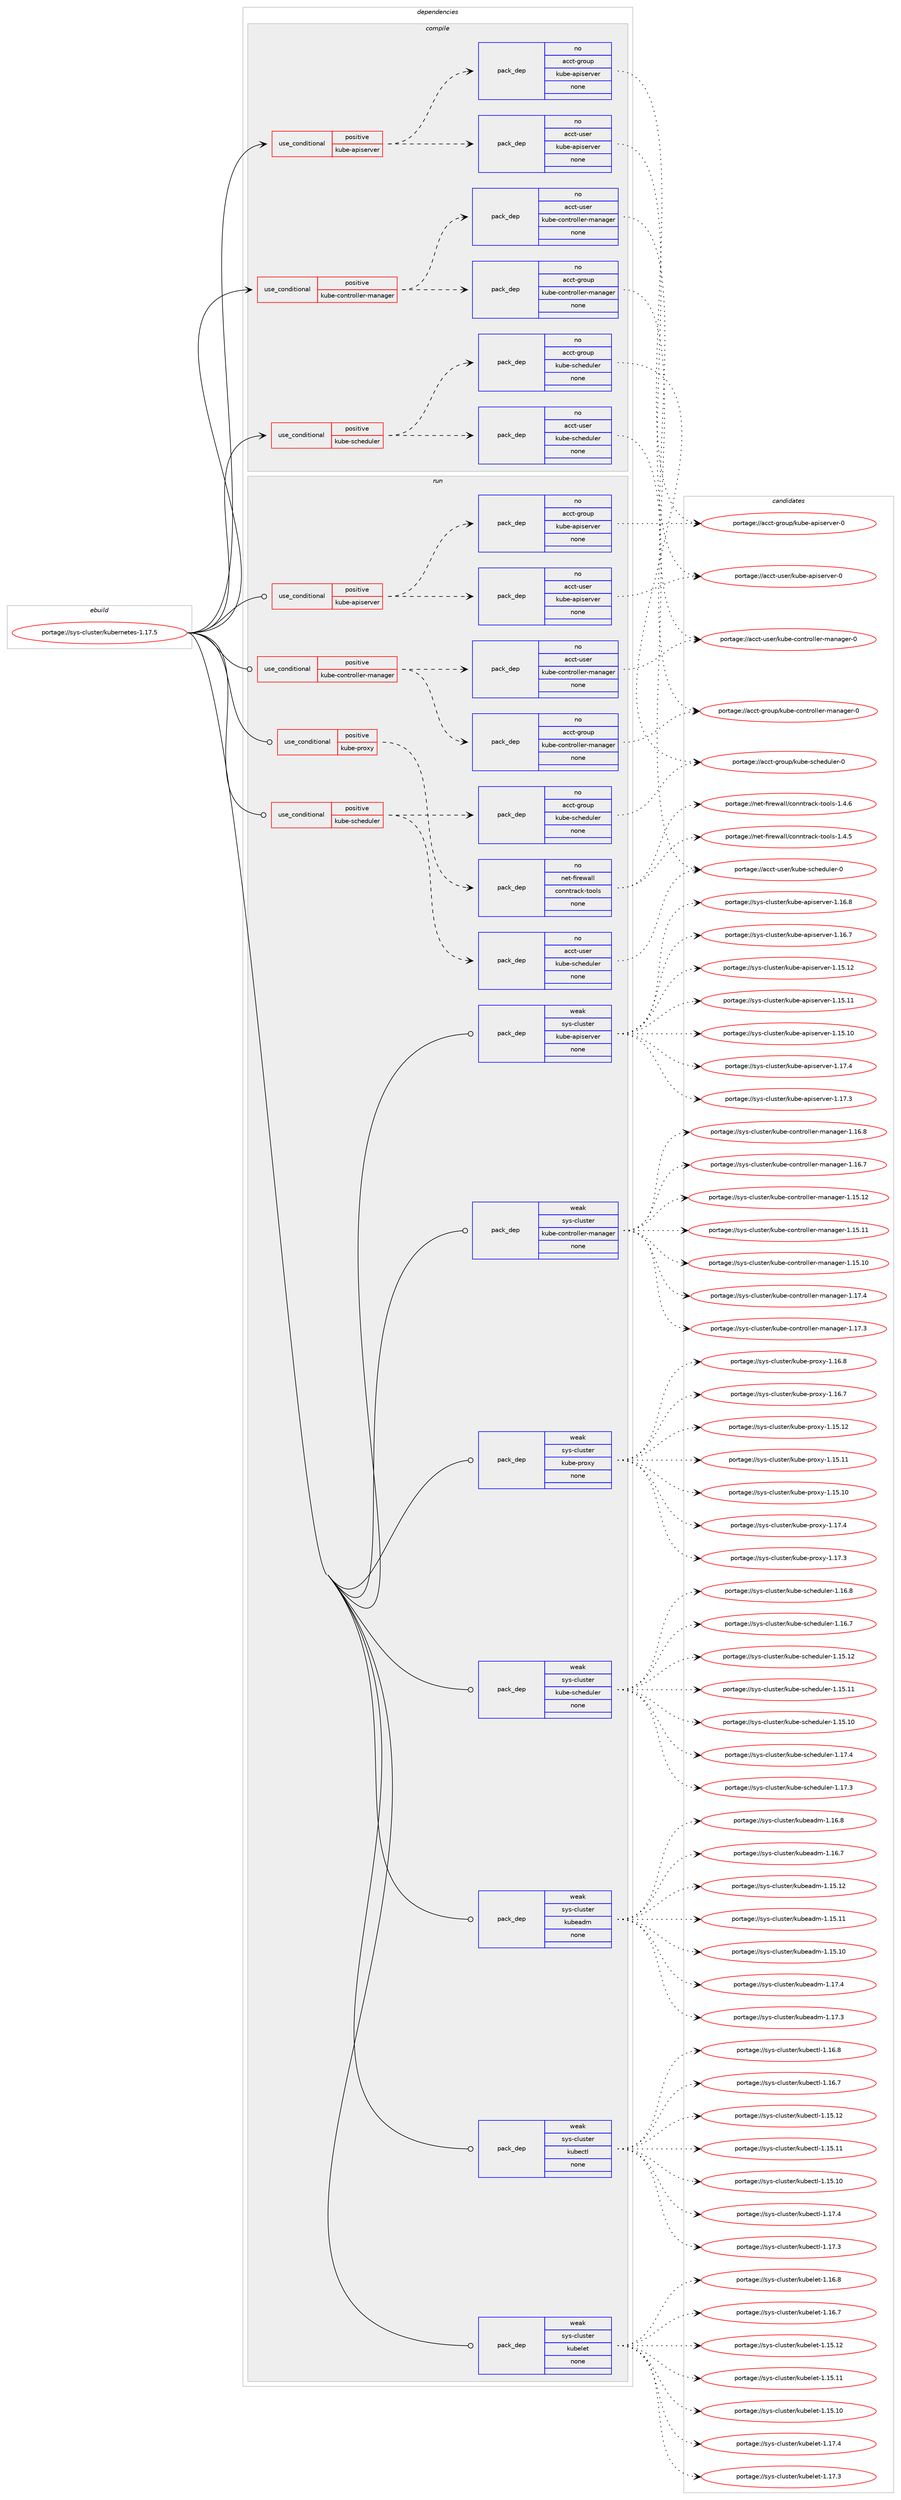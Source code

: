 digraph prolog {

# *************
# Graph options
# *************

newrank=true;
concentrate=true;
compound=true;
graph [rankdir=LR,fontname=Helvetica,fontsize=10,ranksep=1.5];#, ranksep=2.5, nodesep=0.2];
edge  [arrowhead=vee];
node  [fontname=Helvetica,fontsize=10];

# **********
# The ebuild
# **********

subgraph cluster_leftcol {
color=gray;
rank=same;
label=<<i>ebuild</i>>;
id [label="portage://sys-cluster/kubernetes-1.17.5", color=red, width=4, href="../sys-cluster/kubernetes-1.17.5.svg"];
}

# ****************
# The dependencies
# ****************

subgraph cluster_midcol {
color=gray;
label=<<i>dependencies</i>>;
subgraph cluster_compile {
fillcolor="#eeeeee";
style=filled;
label=<<i>compile</i>>;
subgraph cond865 {
dependency4890 [label=<<TABLE BORDER="0" CELLBORDER="1" CELLSPACING="0" CELLPADDING="4"><TR><TD ROWSPAN="3" CELLPADDING="10">use_conditional</TD></TR><TR><TD>positive</TD></TR><TR><TD>kube-apiserver</TD></TR></TABLE>>, shape=none, color=red];
subgraph pack3928 {
dependency4891 [label=<<TABLE BORDER="0" CELLBORDER="1" CELLSPACING="0" CELLPADDING="4" WIDTH="220"><TR><TD ROWSPAN="6" CELLPADDING="30">pack_dep</TD></TR><TR><TD WIDTH="110">no</TD></TR><TR><TD>acct-group</TD></TR><TR><TD>kube-apiserver</TD></TR><TR><TD>none</TD></TR><TR><TD></TD></TR></TABLE>>, shape=none, color=blue];
}
dependency4890:e -> dependency4891:w [weight=20,style="dashed",arrowhead="vee"];
subgraph pack3929 {
dependency4892 [label=<<TABLE BORDER="0" CELLBORDER="1" CELLSPACING="0" CELLPADDING="4" WIDTH="220"><TR><TD ROWSPAN="6" CELLPADDING="30">pack_dep</TD></TR><TR><TD WIDTH="110">no</TD></TR><TR><TD>acct-user</TD></TR><TR><TD>kube-apiserver</TD></TR><TR><TD>none</TD></TR><TR><TD></TD></TR></TABLE>>, shape=none, color=blue];
}
dependency4890:e -> dependency4892:w [weight=20,style="dashed",arrowhead="vee"];
}
id:e -> dependency4890:w [weight=20,style="solid",arrowhead="vee"];
subgraph cond866 {
dependency4893 [label=<<TABLE BORDER="0" CELLBORDER="1" CELLSPACING="0" CELLPADDING="4"><TR><TD ROWSPAN="3" CELLPADDING="10">use_conditional</TD></TR><TR><TD>positive</TD></TR><TR><TD>kube-controller-manager</TD></TR></TABLE>>, shape=none, color=red];
subgraph pack3930 {
dependency4894 [label=<<TABLE BORDER="0" CELLBORDER="1" CELLSPACING="0" CELLPADDING="4" WIDTH="220"><TR><TD ROWSPAN="6" CELLPADDING="30">pack_dep</TD></TR><TR><TD WIDTH="110">no</TD></TR><TR><TD>acct-group</TD></TR><TR><TD>kube-controller-manager</TD></TR><TR><TD>none</TD></TR><TR><TD></TD></TR></TABLE>>, shape=none, color=blue];
}
dependency4893:e -> dependency4894:w [weight=20,style="dashed",arrowhead="vee"];
subgraph pack3931 {
dependency4895 [label=<<TABLE BORDER="0" CELLBORDER="1" CELLSPACING="0" CELLPADDING="4" WIDTH="220"><TR><TD ROWSPAN="6" CELLPADDING="30">pack_dep</TD></TR><TR><TD WIDTH="110">no</TD></TR><TR><TD>acct-user</TD></TR><TR><TD>kube-controller-manager</TD></TR><TR><TD>none</TD></TR><TR><TD></TD></TR></TABLE>>, shape=none, color=blue];
}
dependency4893:e -> dependency4895:w [weight=20,style="dashed",arrowhead="vee"];
}
id:e -> dependency4893:w [weight=20,style="solid",arrowhead="vee"];
subgraph cond867 {
dependency4896 [label=<<TABLE BORDER="0" CELLBORDER="1" CELLSPACING="0" CELLPADDING="4"><TR><TD ROWSPAN="3" CELLPADDING="10">use_conditional</TD></TR><TR><TD>positive</TD></TR><TR><TD>kube-scheduler</TD></TR></TABLE>>, shape=none, color=red];
subgraph pack3932 {
dependency4897 [label=<<TABLE BORDER="0" CELLBORDER="1" CELLSPACING="0" CELLPADDING="4" WIDTH="220"><TR><TD ROWSPAN="6" CELLPADDING="30">pack_dep</TD></TR><TR><TD WIDTH="110">no</TD></TR><TR><TD>acct-group</TD></TR><TR><TD>kube-scheduler</TD></TR><TR><TD>none</TD></TR><TR><TD></TD></TR></TABLE>>, shape=none, color=blue];
}
dependency4896:e -> dependency4897:w [weight=20,style="dashed",arrowhead="vee"];
subgraph pack3933 {
dependency4898 [label=<<TABLE BORDER="0" CELLBORDER="1" CELLSPACING="0" CELLPADDING="4" WIDTH="220"><TR><TD ROWSPAN="6" CELLPADDING="30">pack_dep</TD></TR><TR><TD WIDTH="110">no</TD></TR><TR><TD>acct-user</TD></TR><TR><TD>kube-scheduler</TD></TR><TR><TD>none</TD></TR><TR><TD></TD></TR></TABLE>>, shape=none, color=blue];
}
dependency4896:e -> dependency4898:w [weight=20,style="dashed",arrowhead="vee"];
}
id:e -> dependency4896:w [weight=20,style="solid",arrowhead="vee"];
}
subgraph cluster_compileandrun {
fillcolor="#eeeeee";
style=filled;
label=<<i>compile and run</i>>;
}
subgraph cluster_run {
fillcolor="#eeeeee";
style=filled;
label=<<i>run</i>>;
subgraph cond868 {
dependency4899 [label=<<TABLE BORDER="0" CELLBORDER="1" CELLSPACING="0" CELLPADDING="4"><TR><TD ROWSPAN="3" CELLPADDING="10">use_conditional</TD></TR><TR><TD>positive</TD></TR><TR><TD>kube-apiserver</TD></TR></TABLE>>, shape=none, color=red];
subgraph pack3934 {
dependency4900 [label=<<TABLE BORDER="0" CELLBORDER="1" CELLSPACING="0" CELLPADDING="4" WIDTH="220"><TR><TD ROWSPAN="6" CELLPADDING="30">pack_dep</TD></TR><TR><TD WIDTH="110">no</TD></TR><TR><TD>acct-group</TD></TR><TR><TD>kube-apiserver</TD></TR><TR><TD>none</TD></TR><TR><TD></TD></TR></TABLE>>, shape=none, color=blue];
}
dependency4899:e -> dependency4900:w [weight=20,style="dashed",arrowhead="vee"];
subgraph pack3935 {
dependency4901 [label=<<TABLE BORDER="0" CELLBORDER="1" CELLSPACING="0" CELLPADDING="4" WIDTH="220"><TR><TD ROWSPAN="6" CELLPADDING="30">pack_dep</TD></TR><TR><TD WIDTH="110">no</TD></TR><TR><TD>acct-user</TD></TR><TR><TD>kube-apiserver</TD></TR><TR><TD>none</TD></TR><TR><TD></TD></TR></TABLE>>, shape=none, color=blue];
}
dependency4899:e -> dependency4901:w [weight=20,style="dashed",arrowhead="vee"];
}
id:e -> dependency4899:w [weight=20,style="solid",arrowhead="odot"];
subgraph cond869 {
dependency4902 [label=<<TABLE BORDER="0" CELLBORDER="1" CELLSPACING="0" CELLPADDING="4"><TR><TD ROWSPAN="3" CELLPADDING="10">use_conditional</TD></TR><TR><TD>positive</TD></TR><TR><TD>kube-controller-manager</TD></TR></TABLE>>, shape=none, color=red];
subgraph pack3936 {
dependency4903 [label=<<TABLE BORDER="0" CELLBORDER="1" CELLSPACING="0" CELLPADDING="4" WIDTH="220"><TR><TD ROWSPAN="6" CELLPADDING="30">pack_dep</TD></TR><TR><TD WIDTH="110">no</TD></TR><TR><TD>acct-group</TD></TR><TR><TD>kube-controller-manager</TD></TR><TR><TD>none</TD></TR><TR><TD></TD></TR></TABLE>>, shape=none, color=blue];
}
dependency4902:e -> dependency4903:w [weight=20,style="dashed",arrowhead="vee"];
subgraph pack3937 {
dependency4904 [label=<<TABLE BORDER="0" CELLBORDER="1" CELLSPACING="0" CELLPADDING="4" WIDTH="220"><TR><TD ROWSPAN="6" CELLPADDING="30">pack_dep</TD></TR><TR><TD WIDTH="110">no</TD></TR><TR><TD>acct-user</TD></TR><TR><TD>kube-controller-manager</TD></TR><TR><TD>none</TD></TR><TR><TD></TD></TR></TABLE>>, shape=none, color=blue];
}
dependency4902:e -> dependency4904:w [weight=20,style="dashed",arrowhead="vee"];
}
id:e -> dependency4902:w [weight=20,style="solid",arrowhead="odot"];
subgraph cond870 {
dependency4905 [label=<<TABLE BORDER="0" CELLBORDER="1" CELLSPACING="0" CELLPADDING="4"><TR><TD ROWSPAN="3" CELLPADDING="10">use_conditional</TD></TR><TR><TD>positive</TD></TR><TR><TD>kube-proxy</TD></TR></TABLE>>, shape=none, color=red];
subgraph pack3938 {
dependency4906 [label=<<TABLE BORDER="0" CELLBORDER="1" CELLSPACING="0" CELLPADDING="4" WIDTH="220"><TR><TD ROWSPAN="6" CELLPADDING="30">pack_dep</TD></TR><TR><TD WIDTH="110">no</TD></TR><TR><TD>net-firewall</TD></TR><TR><TD>conntrack-tools</TD></TR><TR><TD>none</TD></TR><TR><TD></TD></TR></TABLE>>, shape=none, color=blue];
}
dependency4905:e -> dependency4906:w [weight=20,style="dashed",arrowhead="vee"];
}
id:e -> dependency4905:w [weight=20,style="solid",arrowhead="odot"];
subgraph cond871 {
dependency4907 [label=<<TABLE BORDER="0" CELLBORDER="1" CELLSPACING="0" CELLPADDING="4"><TR><TD ROWSPAN="3" CELLPADDING="10">use_conditional</TD></TR><TR><TD>positive</TD></TR><TR><TD>kube-scheduler</TD></TR></TABLE>>, shape=none, color=red];
subgraph pack3939 {
dependency4908 [label=<<TABLE BORDER="0" CELLBORDER="1" CELLSPACING="0" CELLPADDING="4" WIDTH="220"><TR><TD ROWSPAN="6" CELLPADDING="30">pack_dep</TD></TR><TR><TD WIDTH="110">no</TD></TR><TR><TD>acct-group</TD></TR><TR><TD>kube-scheduler</TD></TR><TR><TD>none</TD></TR><TR><TD></TD></TR></TABLE>>, shape=none, color=blue];
}
dependency4907:e -> dependency4908:w [weight=20,style="dashed",arrowhead="vee"];
subgraph pack3940 {
dependency4909 [label=<<TABLE BORDER="0" CELLBORDER="1" CELLSPACING="0" CELLPADDING="4" WIDTH="220"><TR><TD ROWSPAN="6" CELLPADDING="30">pack_dep</TD></TR><TR><TD WIDTH="110">no</TD></TR><TR><TD>acct-user</TD></TR><TR><TD>kube-scheduler</TD></TR><TR><TD>none</TD></TR><TR><TD></TD></TR></TABLE>>, shape=none, color=blue];
}
dependency4907:e -> dependency4909:w [weight=20,style="dashed",arrowhead="vee"];
}
id:e -> dependency4907:w [weight=20,style="solid",arrowhead="odot"];
subgraph pack3941 {
dependency4910 [label=<<TABLE BORDER="0" CELLBORDER="1" CELLSPACING="0" CELLPADDING="4" WIDTH="220"><TR><TD ROWSPAN="6" CELLPADDING="30">pack_dep</TD></TR><TR><TD WIDTH="110">weak</TD></TR><TR><TD>sys-cluster</TD></TR><TR><TD>kube-apiserver</TD></TR><TR><TD>none</TD></TR><TR><TD></TD></TR></TABLE>>, shape=none, color=blue];
}
id:e -> dependency4910:w [weight=20,style="solid",arrowhead="odot"];
subgraph pack3942 {
dependency4911 [label=<<TABLE BORDER="0" CELLBORDER="1" CELLSPACING="0" CELLPADDING="4" WIDTH="220"><TR><TD ROWSPAN="6" CELLPADDING="30">pack_dep</TD></TR><TR><TD WIDTH="110">weak</TD></TR><TR><TD>sys-cluster</TD></TR><TR><TD>kube-controller-manager</TD></TR><TR><TD>none</TD></TR><TR><TD></TD></TR></TABLE>>, shape=none, color=blue];
}
id:e -> dependency4911:w [weight=20,style="solid",arrowhead="odot"];
subgraph pack3943 {
dependency4912 [label=<<TABLE BORDER="0" CELLBORDER="1" CELLSPACING="0" CELLPADDING="4" WIDTH="220"><TR><TD ROWSPAN="6" CELLPADDING="30">pack_dep</TD></TR><TR><TD WIDTH="110">weak</TD></TR><TR><TD>sys-cluster</TD></TR><TR><TD>kube-proxy</TD></TR><TR><TD>none</TD></TR><TR><TD></TD></TR></TABLE>>, shape=none, color=blue];
}
id:e -> dependency4912:w [weight=20,style="solid",arrowhead="odot"];
subgraph pack3944 {
dependency4913 [label=<<TABLE BORDER="0" CELLBORDER="1" CELLSPACING="0" CELLPADDING="4" WIDTH="220"><TR><TD ROWSPAN="6" CELLPADDING="30">pack_dep</TD></TR><TR><TD WIDTH="110">weak</TD></TR><TR><TD>sys-cluster</TD></TR><TR><TD>kube-scheduler</TD></TR><TR><TD>none</TD></TR><TR><TD></TD></TR></TABLE>>, shape=none, color=blue];
}
id:e -> dependency4913:w [weight=20,style="solid",arrowhead="odot"];
subgraph pack3945 {
dependency4914 [label=<<TABLE BORDER="0" CELLBORDER="1" CELLSPACING="0" CELLPADDING="4" WIDTH="220"><TR><TD ROWSPAN="6" CELLPADDING="30">pack_dep</TD></TR><TR><TD WIDTH="110">weak</TD></TR><TR><TD>sys-cluster</TD></TR><TR><TD>kubeadm</TD></TR><TR><TD>none</TD></TR><TR><TD></TD></TR></TABLE>>, shape=none, color=blue];
}
id:e -> dependency4914:w [weight=20,style="solid",arrowhead="odot"];
subgraph pack3946 {
dependency4915 [label=<<TABLE BORDER="0" CELLBORDER="1" CELLSPACING="0" CELLPADDING="4" WIDTH="220"><TR><TD ROWSPAN="6" CELLPADDING="30">pack_dep</TD></TR><TR><TD WIDTH="110">weak</TD></TR><TR><TD>sys-cluster</TD></TR><TR><TD>kubectl</TD></TR><TR><TD>none</TD></TR><TR><TD></TD></TR></TABLE>>, shape=none, color=blue];
}
id:e -> dependency4915:w [weight=20,style="solid",arrowhead="odot"];
subgraph pack3947 {
dependency4916 [label=<<TABLE BORDER="0" CELLBORDER="1" CELLSPACING="0" CELLPADDING="4" WIDTH="220"><TR><TD ROWSPAN="6" CELLPADDING="30">pack_dep</TD></TR><TR><TD WIDTH="110">weak</TD></TR><TR><TD>sys-cluster</TD></TR><TR><TD>kubelet</TD></TR><TR><TD>none</TD></TR><TR><TD></TD></TR></TABLE>>, shape=none, color=blue];
}
id:e -> dependency4916:w [weight=20,style="solid",arrowhead="odot"];
}
}

# **************
# The candidates
# **************

subgraph cluster_choices {
rank=same;
color=gray;
label=<<i>candidates</i>>;

subgraph choice3928 {
color=black;
nodesep=1;
choice97999911645103114111117112471071179810145971121051151011141181011144548 [label="portage://acct-group/kube-apiserver-0", color=red, width=4,href="../acct-group/kube-apiserver-0.svg"];
dependency4891:e -> choice97999911645103114111117112471071179810145971121051151011141181011144548:w [style=dotted,weight="100"];
}
subgraph choice3929 {
color=black;
nodesep=1;
choice97999911645117115101114471071179810145971121051151011141181011144548 [label="portage://acct-user/kube-apiserver-0", color=red, width=4,href="../acct-user/kube-apiserver-0.svg"];
dependency4892:e -> choice97999911645117115101114471071179810145971121051151011141181011144548:w [style=dotted,weight="100"];
}
subgraph choice3930 {
color=black;
nodesep=1;
choice97999911645103114111117112471071179810145991111101161141111081081011144510997110971031011144548 [label="portage://acct-group/kube-controller-manager-0", color=red, width=4,href="../acct-group/kube-controller-manager-0.svg"];
dependency4894:e -> choice97999911645103114111117112471071179810145991111101161141111081081011144510997110971031011144548:w [style=dotted,weight="100"];
}
subgraph choice3931 {
color=black;
nodesep=1;
choice97999911645117115101114471071179810145991111101161141111081081011144510997110971031011144548 [label="portage://acct-user/kube-controller-manager-0", color=red, width=4,href="../acct-user/kube-controller-manager-0.svg"];
dependency4895:e -> choice97999911645117115101114471071179810145991111101161141111081081011144510997110971031011144548:w [style=dotted,weight="100"];
}
subgraph choice3932 {
color=black;
nodesep=1;
choice97999911645103114111117112471071179810145115991041011001171081011144548 [label="portage://acct-group/kube-scheduler-0", color=red, width=4,href="../acct-group/kube-scheduler-0.svg"];
dependency4897:e -> choice97999911645103114111117112471071179810145115991041011001171081011144548:w [style=dotted,weight="100"];
}
subgraph choice3933 {
color=black;
nodesep=1;
choice97999911645117115101114471071179810145115991041011001171081011144548 [label="portage://acct-user/kube-scheduler-0", color=red, width=4,href="../acct-user/kube-scheduler-0.svg"];
dependency4898:e -> choice97999911645117115101114471071179810145115991041011001171081011144548:w [style=dotted,weight="100"];
}
subgraph choice3934 {
color=black;
nodesep=1;
choice97999911645103114111117112471071179810145971121051151011141181011144548 [label="portage://acct-group/kube-apiserver-0", color=red, width=4,href="../acct-group/kube-apiserver-0.svg"];
dependency4900:e -> choice97999911645103114111117112471071179810145971121051151011141181011144548:w [style=dotted,weight="100"];
}
subgraph choice3935 {
color=black;
nodesep=1;
choice97999911645117115101114471071179810145971121051151011141181011144548 [label="portage://acct-user/kube-apiserver-0", color=red, width=4,href="../acct-user/kube-apiserver-0.svg"];
dependency4901:e -> choice97999911645117115101114471071179810145971121051151011141181011144548:w [style=dotted,weight="100"];
}
subgraph choice3936 {
color=black;
nodesep=1;
choice97999911645103114111117112471071179810145991111101161141111081081011144510997110971031011144548 [label="portage://acct-group/kube-controller-manager-0", color=red, width=4,href="../acct-group/kube-controller-manager-0.svg"];
dependency4903:e -> choice97999911645103114111117112471071179810145991111101161141111081081011144510997110971031011144548:w [style=dotted,weight="100"];
}
subgraph choice3937 {
color=black;
nodesep=1;
choice97999911645117115101114471071179810145991111101161141111081081011144510997110971031011144548 [label="portage://acct-user/kube-controller-manager-0", color=red, width=4,href="../acct-user/kube-controller-manager-0.svg"];
dependency4904:e -> choice97999911645117115101114471071179810145991111101161141111081081011144510997110971031011144548:w [style=dotted,weight="100"];
}
subgraph choice3938 {
color=black;
nodesep=1;
choice11010111645102105114101119971081084799111110110116114979910745116111111108115454946524654 [label="portage://net-firewall/conntrack-tools-1.4.6", color=red, width=4,href="../net-firewall/conntrack-tools-1.4.6.svg"];
choice11010111645102105114101119971081084799111110110116114979910745116111111108115454946524653 [label="portage://net-firewall/conntrack-tools-1.4.5", color=red, width=4,href="../net-firewall/conntrack-tools-1.4.5.svg"];
dependency4906:e -> choice11010111645102105114101119971081084799111110110116114979910745116111111108115454946524654:w [style=dotted,weight="100"];
dependency4906:e -> choice11010111645102105114101119971081084799111110110116114979910745116111111108115454946524653:w [style=dotted,weight="100"];
}
subgraph choice3939 {
color=black;
nodesep=1;
choice97999911645103114111117112471071179810145115991041011001171081011144548 [label="portage://acct-group/kube-scheduler-0", color=red, width=4,href="../acct-group/kube-scheduler-0.svg"];
dependency4908:e -> choice97999911645103114111117112471071179810145115991041011001171081011144548:w [style=dotted,weight="100"];
}
subgraph choice3940 {
color=black;
nodesep=1;
choice97999911645117115101114471071179810145115991041011001171081011144548 [label="portage://acct-user/kube-scheduler-0", color=red, width=4,href="../acct-user/kube-scheduler-0.svg"];
dependency4909:e -> choice97999911645117115101114471071179810145115991041011001171081011144548:w [style=dotted,weight="100"];
}
subgraph choice3941 {
color=black;
nodesep=1;
choice11512111545991081171151161011144710711798101459711210511510111411810111445494649554652 [label="portage://sys-cluster/kube-apiserver-1.17.4", color=red, width=4,href="../sys-cluster/kube-apiserver-1.17.4.svg"];
choice11512111545991081171151161011144710711798101459711210511510111411810111445494649554651 [label="portage://sys-cluster/kube-apiserver-1.17.3", color=red, width=4,href="../sys-cluster/kube-apiserver-1.17.3.svg"];
choice11512111545991081171151161011144710711798101459711210511510111411810111445494649544656 [label="portage://sys-cluster/kube-apiserver-1.16.8", color=red, width=4,href="../sys-cluster/kube-apiserver-1.16.8.svg"];
choice11512111545991081171151161011144710711798101459711210511510111411810111445494649544655 [label="portage://sys-cluster/kube-apiserver-1.16.7", color=red, width=4,href="../sys-cluster/kube-apiserver-1.16.7.svg"];
choice1151211154599108117115116101114471071179810145971121051151011141181011144549464953464950 [label="portage://sys-cluster/kube-apiserver-1.15.12", color=red, width=4,href="../sys-cluster/kube-apiserver-1.15.12.svg"];
choice1151211154599108117115116101114471071179810145971121051151011141181011144549464953464949 [label="portage://sys-cluster/kube-apiserver-1.15.11", color=red, width=4,href="../sys-cluster/kube-apiserver-1.15.11.svg"];
choice1151211154599108117115116101114471071179810145971121051151011141181011144549464953464948 [label="portage://sys-cluster/kube-apiserver-1.15.10", color=red, width=4,href="../sys-cluster/kube-apiserver-1.15.10.svg"];
dependency4910:e -> choice11512111545991081171151161011144710711798101459711210511510111411810111445494649554652:w [style=dotted,weight="100"];
dependency4910:e -> choice11512111545991081171151161011144710711798101459711210511510111411810111445494649554651:w [style=dotted,weight="100"];
dependency4910:e -> choice11512111545991081171151161011144710711798101459711210511510111411810111445494649544656:w [style=dotted,weight="100"];
dependency4910:e -> choice11512111545991081171151161011144710711798101459711210511510111411810111445494649544655:w [style=dotted,weight="100"];
dependency4910:e -> choice1151211154599108117115116101114471071179810145971121051151011141181011144549464953464950:w [style=dotted,weight="100"];
dependency4910:e -> choice1151211154599108117115116101114471071179810145971121051151011141181011144549464953464949:w [style=dotted,weight="100"];
dependency4910:e -> choice1151211154599108117115116101114471071179810145971121051151011141181011144549464953464948:w [style=dotted,weight="100"];
}
subgraph choice3942 {
color=black;
nodesep=1;
choice11512111545991081171151161011144710711798101459911111011611411110810810111445109971109710310111445494649554652 [label="portage://sys-cluster/kube-controller-manager-1.17.4", color=red, width=4,href="../sys-cluster/kube-controller-manager-1.17.4.svg"];
choice11512111545991081171151161011144710711798101459911111011611411110810810111445109971109710310111445494649554651 [label="portage://sys-cluster/kube-controller-manager-1.17.3", color=red, width=4,href="../sys-cluster/kube-controller-manager-1.17.3.svg"];
choice11512111545991081171151161011144710711798101459911111011611411110810810111445109971109710310111445494649544656 [label="portage://sys-cluster/kube-controller-manager-1.16.8", color=red, width=4,href="../sys-cluster/kube-controller-manager-1.16.8.svg"];
choice11512111545991081171151161011144710711798101459911111011611411110810810111445109971109710310111445494649544655 [label="portage://sys-cluster/kube-controller-manager-1.16.7", color=red, width=4,href="../sys-cluster/kube-controller-manager-1.16.7.svg"];
choice1151211154599108117115116101114471071179810145991111101161141111081081011144510997110971031011144549464953464950 [label="portage://sys-cluster/kube-controller-manager-1.15.12", color=red, width=4,href="../sys-cluster/kube-controller-manager-1.15.12.svg"];
choice1151211154599108117115116101114471071179810145991111101161141111081081011144510997110971031011144549464953464949 [label="portage://sys-cluster/kube-controller-manager-1.15.11", color=red, width=4,href="../sys-cluster/kube-controller-manager-1.15.11.svg"];
choice1151211154599108117115116101114471071179810145991111101161141111081081011144510997110971031011144549464953464948 [label="portage://sys-cluster/kube-controller-manager-1.15.10", color=red, width=4,href="../sys-cluster/kube-controller-manager-1.15.10.svg"];
dependency4911:e -> choice11512111545991081171151161011144710711798101459911111011611411110810810111445109971109710310111445494649554652:w [style=dotted,weight="100"];
dependency4911:e -> choice11512111545991081171151161011144710711798101459911111011611411110810810111445109971109710310111445494649554651:w [style=dotted,weight="100"];
dependency4911:e -> choice11512111545991081171151161011144710711798101459911111011611411110810810111445109971109710310111445494649544656:w [style=dotted,weight="100"];
dependency4911:e -> choice11512111545991081171151161011144710711798101459911111011611411110810810111445109971109710310111445494649544655:w [style=dotted,weight="100"];
dependency4911:e -> choice1151211154599108117115116101114471071179810145991111101161141111081081011144510997110971031011144549464953464950:w [style=dotted,weight="100"];
dependency4911:e -> choice1151211154599108117115116101114471071179810145991111101161141111081081011144510997110971031011144549464953464949:w [style=dotted,weight="100"];
dependency4911:e -> choice1151211154599108117115116101114471071179810145991111101161141111081081011144510997110971031011144549464953464948:w [style=dotted,weight="100"];
}
subgraph choice3943 {
color=black;
nodesep=1;
choice115121115459910811711511610111447107117981014511211411112012145494649554652 [label="portage://sys-cluster/kube-proxy-1.17.4", color=red, width=4,href="../sys-cluster/kube-proxy-1.17.4.svg"];
choice115121115459910811711511610111447107117981014511211411112012145494649554651 [label="portage://sys-cluster/kube-proxy-1.17.3", color=red, width=4,href="../sys-cluster/kube-proxy-1.17.3.svg"];
choice115121115459910811711511610111447107117981014511211411112012145494649544656 [label="portage://sys-cluster/kube-proxy-1.16.8", color=red, width=4,href="../sys-cluster/kube-proxy-1.16.8.svg"];
choice115121115459910811711511610111447107117981014511211411112012145494649544655 [label="portage://sys-cluster/kube-proxy-1.16.7", color=red, width=4,href="../sys-cluster/kube-proxy-1.16.7.svg"];
choice11512111545991081171151161011144710711798101451121141111201214549464953464950 [label="portage://sys-cluster/kube-proxy-1.15.12", color=red, width=4,href="../sys-cluster/kube-proxy-1.15.12.svg"];
choice11512111545991081171151161011144710711798101451121141111201214549464953464949 [label="portage://sys-cluster/kube-proxy-1.15.11", color=red, width=4,href="../sys-cluster/kube-proxy-1.15.11.svg"];
choice11512111545991081171151161011144710711798101451121141111201214549464953464948 [label="portage://sys-cluster/kube-proxy-1.15.10", color=red, width=4,href="../sys-cluster/kube-proxy-1.15.10.svg"];
dependency4912:e -> choice115121115459910811711511610111447107117981014511211411112012145494649554652:w [style=dotted,weight="100"];
dependency4912:e -> choice115121115459910811711511610111447107117981014511211411112012145494649554651:w [style=dotted,weight="100"];
dependency4912:e -> choice115121115459910811711511610111447107117981014511211411112012145494649544656:w [style=dotted,weight="100"];
dependency4912:e -> choice115121115459910811711511610111447107117981014511211411112012145494649544655:w [style=dotted,weight="100"];
dependency4912:e -> choice11512111545991081171151161011144710711798101451121141111201214549464953464950:w [style=dotted,weight="100"];
dependency4912:e -> choice11512111545991081171151161011144710711798101451121141111201214549464953464949:w [style=dotted,weight="100"];
dependency4912:e -> choice11512111545991081171151161011144710711798101451121141111201214549464953464948:w [style=dotted,weight="100"];
}
subgraph choice3944 {
color=black;
nodesep=1;
choice11512111545991081171151161011144710711798101451159910410110011710810111445494649554652 [label="portage://sys-cluster/kube-scheduler-1.17.4", color=red, width=4,href="../sys-cluster/kube-scheduler-1.17.4.svg"];
choice11512111545991081171151161011144710711798101451159910410110011710810111445494649554651 [label="portage://sys-cluster/kube-scheduler-1.17.3", color=red, width=4,href="../sys-cluster/kube-scheduler-1.17.3.svg"];
choice11512111545991081171151161011144710711798101451159910410110011710810111445494649544656 [label="portage://sys-cluster/kube-scheduler-1.16.8", color=red, width=4,href="../sys-cluster/kube-scheduler-1.16.8.svg"];
choice11512111545991081171151161011144710711798101451159910410110011710810111445494649544655 [label="portage://sys-cluster/kube-scheduler-1.16.7", color=red, width=4,href="../sys-cluster/kube-scheduler-1.16.7.svg"];
choice1151211154599108117115116101114471071179810145115991041011001171081011144549464953464950 [label="portage://sys-cluster/kube-scheduler-1.15.12", color=red, width=4,href="../sys-cluster/kube-scheduler-1.15.12.svg"];
choice1151211154599108117115116101114471071179810145115991041011001171081011144549464953464949 [label="portage://sys-cluster/kube-scheduler-1.15.11", color=red, width=4,href="../sys-cluster/kube-scheduler-1.15.11.svg"];
choice1151211154599108117115116101114471071179810145115991041011001171081011144549464953464948 [label="portage://sys-cluster/kube-scheduler-1.15.10", color=red, width=4,href="../sys-cluster/kube-scheduler-1.15.10.svg"];
dependency4913:e -> choice11512111545991081171151161011144710711798101451159910410110011710810111445494649554652:w [style=dotted,weight="100"];
dependency4913:e -> choice11512111545991081171151161011144710711798101451159910410110011710810111445494649554651:w [style=dotted,weight="100"];
dependency4913:e -> choice11512111545991081171151161011144710711798101451159910410110011710810111445494649544656:w [style=dotted,weight="100"];
dependency4913:e -> choice11512111545991081171151161011144710711798101451159910410110011710810111445494649544655:w [style=dotted,weight="100"];
dependency4913:e -> choice1151211154599108117115116101114471071179810145115991041011001171081011144549464953464950:w [style=dotted,weight="100"];
dependency4913:e -> choice1151211154599108117115116101114471071179810145115991041011001171081011144549464953464949:w [style=dotted,weight="100"];
dependency4913:e -> choice1151211154599108117115116101114471071179810145115991041011001171081011144549464953464948:w [style=dotted,weight="100"];
}
subgraph choice3945 {
color=black;
nodesep=1;
choice115121115459910811711511610111447107117981019710010945494649554652 [label="portage://sys-cluster/kubeadm-1.17.4", color=red, width=4,href="../sys-cluster/kubeadm-1.17.4.svg"];
choice115121115459910811711511610111447107117981019710010945494649554651 [label="portage://sys-cluster/kubeadm-1.17.3", color=red, width=4,href="../sys-cluster/kubeadm-1.17.3.svg"];
choice115121115459910811711511610111447107117981019710010945494649544656 [label="portage://sys-cluster/kubeadm-1.16.8", color=red, width=4,href="../sys-cluster/kubeadm-1.16.8.svg"];
choice115121115459910811711511610111447107117981019710010945494649544655 [label="portage://sys-cluster/kubeadm-1.16.7", color=red, width=4,href="../sys-cluster/kubeadm-1.16.7.svg"];
choice11512111545991081171151161011144710711798101971001094549464953464950 [label="portage://sys-cluster/kubeadm-1.15.12", color=red, width=4,href="../sys-cluster/kubeadm-1.15.12.svg"];
choice11512111545991081171151161011144710711798101971001094549464953464949 [label="portage://sys-cluster/kubeadm-1.15.11", color=red, width=4,href="../sys-cluster/kubeadm-1.15.11.svg"];
choice11512111545991081171151161011144710711798101971001094549464953464948 [label="portage://sys-cluster/kubeadm-1.15.10", color=red, width=4,href="../sys-cluster/kubeadm-1.15.10.svg"];
dependency4914:e -> choice115121115459910811711511610111447107117981019710010945494649554652:w [style=dotted,weight="100"];
dependency4914:e -> choice115121115459910811711511610111447107117981019710010945494649554651:w [style=dotted,weight="100"];
dependency4914:e -> choice115121115459910811711511610111447107117981019710010945494649544656:w [style=dotted,weight="100"];
dependency4914:e -> choice115121115459910811711511610111447107117981019710010945494649544655:w [style=dotted,weight="100"];
dependency4914:e -> choice11512111545991081171151161011144710711798101971001094549464953464950:w [style=dotted,weight="100"];
dependency4914:e -> choice11512111545991081171151161011144710711798101971001094549464953464949:w [style=dotted,weight="100"];
dependency4914:e -> choice11512111545991081171151161011144710711798101971001094549464953464948:w [style=dotted,weight="100"];
}
subgraph choice3946 {
color=black;
nodesep=1;
choice115121115459910811711511610111447107117981019911610845494649554652 [label="portage://sys-cluster/kubectl-1.17.4", color=red, width=4,href="../sys-cluster/kubectl-1.17.4.svg"];
choice115121115459910811711511610111447107117981019911610845494649554651 [label="portage://sys-cluster/kubectl-1.17.3", color=red, width=4,href="../sys-cluster/kubectl-1.17.3.svg"];
choice115121115459910811711511610111447107117981019911610845494649544656 [label="portage://sys-cluster/kubectl-1.16.8", color=red, width=4,href="../sys-cluster/kubectl-1.16.8.svg"];
choice115121115459910811711511610111447107117981019911610845494649544655 [label="portage://sys-cluster/kubectl-1.16.7", color=red, width=4,href="../sys-cluster/kubectl-1.16.7.svg"];
choice11512111545991081171151161011144710711798101991161084549464953464950 [label="portage://sys-cluster/kubectl-1.15.12", color=red, width=4,href="../sys-cluster/kubectl-1.15.12.svg"];
choice11512111545991081171151161011144710711798101991161084549464953464949 [label="portage://sys-cluster/kubectl-1.15.11", color=red, width=4,href="../sys-cluster/kubectl-1.15.11.svg"];
choice11512111545991081171151161011144710711798101991161084549464953464948 [label="portage://sys-cluster/kubectl-1.15.10", color=red, width=4,href="../sys-cluster/kubectl-1.15.10.svg"];
dependency4915:e -> choice115121115459910811711511610111447107117981019911610845494649554652:w [style=dotted,weight="100"];
dependency4915:e -> choice115121115459910811711511610111447107117981019911610845494649554651:w [style=dotted,weight="100"];
dependency4915:e -> choice115121115459910811711511610111447107117981019911610845494649544656:w [style=dotted,weight="100"];
dependency4915:e -> choice115121115459910811711511610111447107117981019911610845494649544655:w [style=dotted,weight="100"];
dependency4915:e -> choice11512111545991081171151161011144710711798101991161084549464953464950:w [style=dotted,weight="100"];
dependency4915:e -> choice11512111545991081171151161011144710711798101991161084549464953464949:w [style=dotted,weight="100"];
dependency4915:e -> choice11512111545991081171151161011144710711798101991161084549464953464948:w [style=dotted,weight="100"];
}
subgraph choice3947 {
color=black;
nodesep=1;
choice1151211154599108117115116101114471071179810110810111645494649554652 [label="portage://sys-cluster/kubelet-1.17.4", color=red, width=4,href="../sys-cluster/kubelet-1.17.4.svg"];
choice1151211154599108117115116101114471071179810110810111645494649554651 [label="portage://sys-cluster/kubelet-1.17.3", color=red, width=4,href="../sys-cluster/kubelet-1.17.3.svg"];
choice1151211154599108117115116101114471071179810110810111645494649544656 [label="portage://sys-cluster/kubelet-1.16.8", color=red, width=4,href="../sys-cluster/kubelet-1.16.8.svg"];
choice1151211154599108117115116101114471071179810110810111645494649544655 [label="portage://sys-cluster/kubelet-1.16.7", color=red, width=4,href="../sys-cluster/kubelet-1.16.7.svg"];
choice115121115459910811711511610111447107117981011081011164549464953464950 [label="portage://sys-cluster/kubelet-1.15.12", color=red, width=4,href="../sys-cluster/kubelet-1.15.12.svg"];
choice115121115459910811711511610111447107117981011081011164549464953464949 [label="portage://sys-cluster/kubelet-1.15.11", color=red, width=4,href="../sys-cluster/kubelet-1.15.11.svg"];
choice115121115459910811711511610111447107117981011081011164549464953464948 [label="portage://sys-cluster/kubelet-1.15.10", color=red, width=4,href="../sys-cluster/kubelet-1.15.10.svg"];
dependency4916:e -> choice1151211154599108117115116101114471071179810110810111645494649554652:w [style=dotted,weight="100"];
dependency4916:e -> choice1151211154599108117115116101114471071179810110810111645494649554651:w [style=dotted,weight="100"];
dependency4916:e -> choice1151211154599108117115116101114471071179810110810111645494649544656:w [style=dotted,weight="100"];
dependency4916:e -> choice1151211154599108117115116101114471071179810110810111645494649544655:w [style=dotted,weight="100"];
dependency4916:e -> choice115121115459910811711511610111447107117981011081011164549464953464950:w [style=dotted,weight="100"];
dependency4916:e -> choice115121115459910811711511610111447107117981011081011164549464953464949:w [style=dotted,weight="100"];
dependency4916:e -> choice115121115459910811711511610111447107117981011081011164549464953464948:w [style=dotted,weight="100"];
}
}

}
